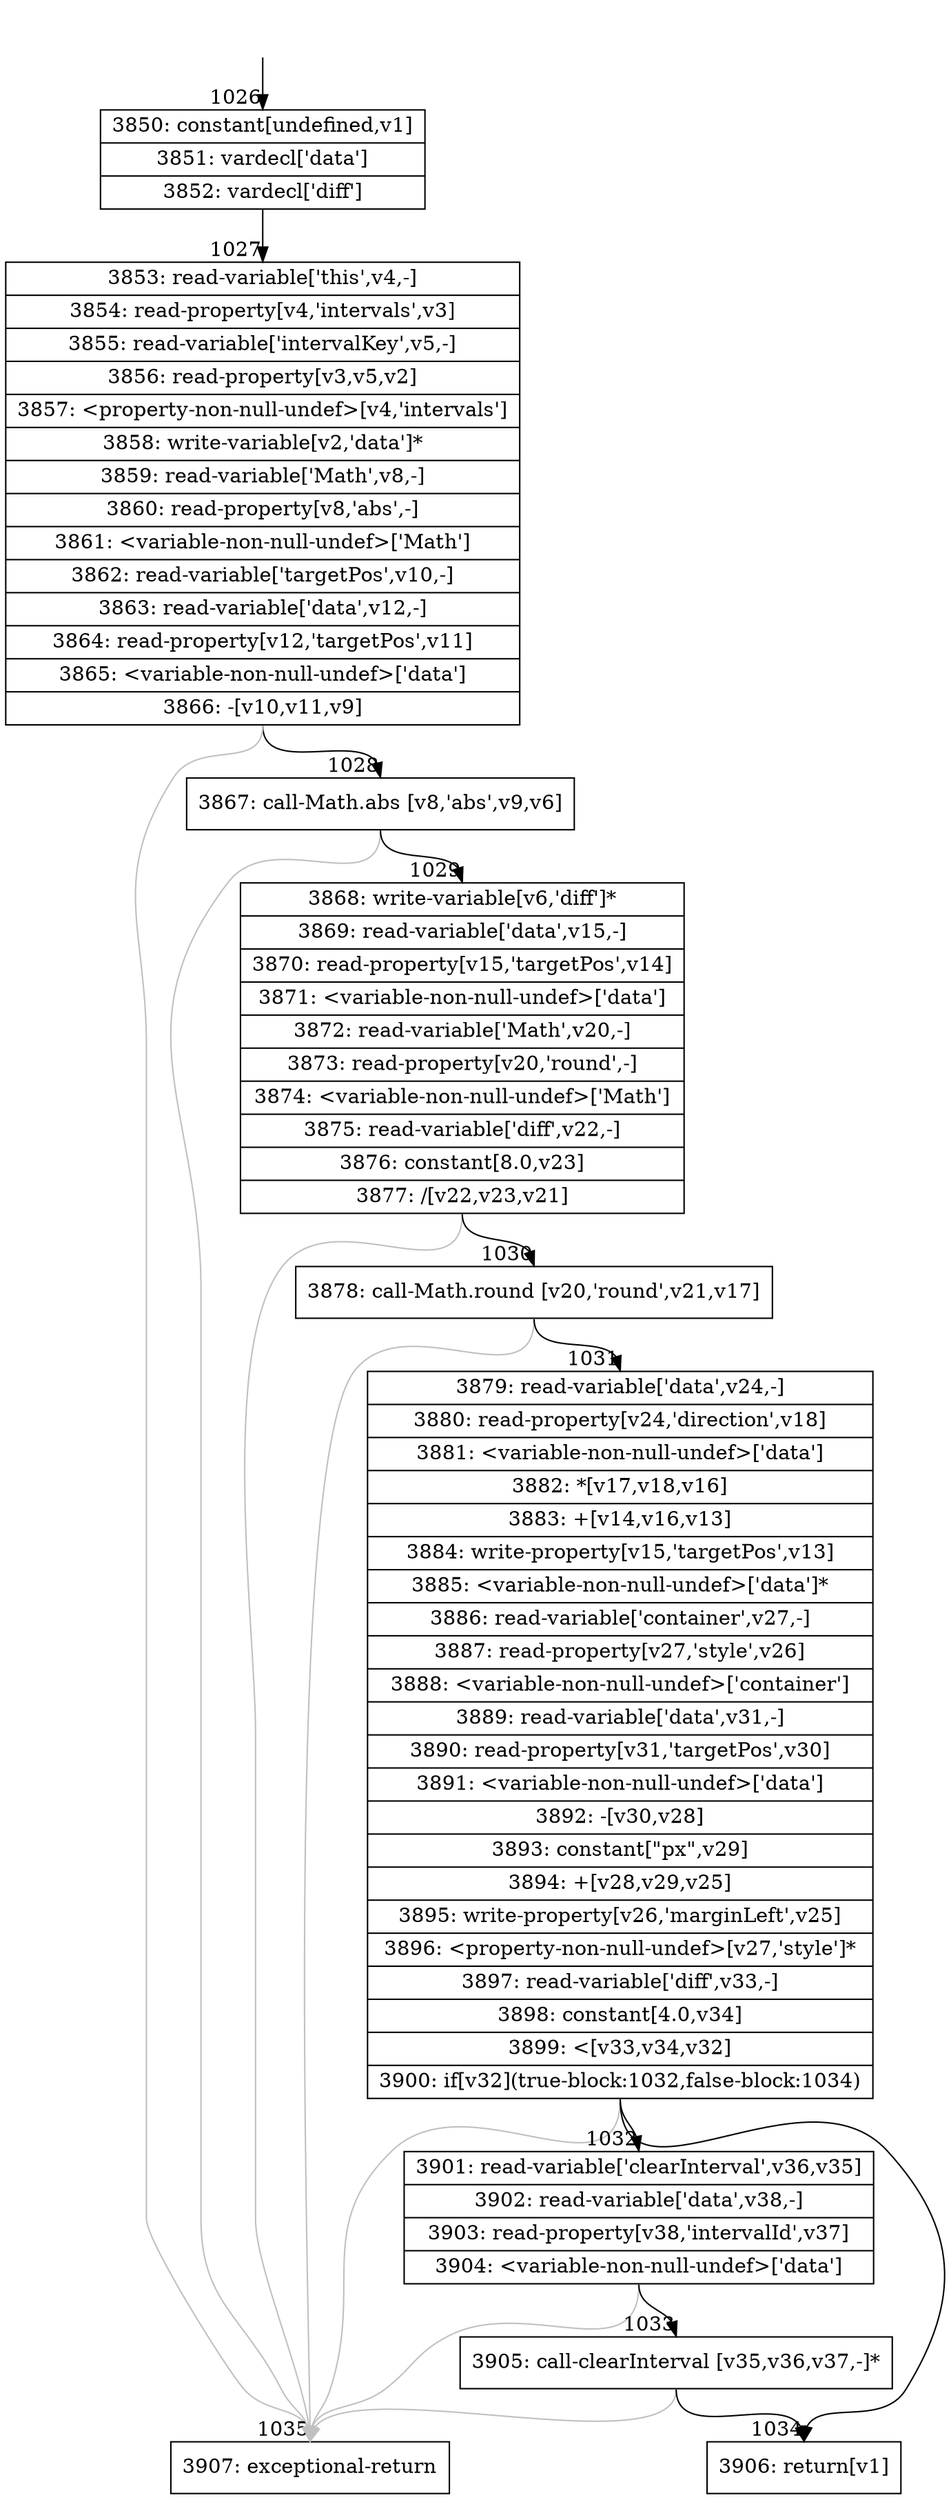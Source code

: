 digraph {
rankdir="TD"
BB_entry57[shape=none,label=""];
BB_entry57 -> BB1026 [tailport=s, headport=n, headlabel="    1026"]
BB1026 [shape=record label="{3850: constant[undefined,v1]|3851: vardecl['data']|3852: vardecl['diff']}" ] 
BB1026 -> BB1027 [tailport=s, headport=n, headlabel="      1027"]
BB1027 [shape=record label="{3853: read-variable['this',v4,-]|3854: read-property[v4,'intervals',v3]|3855: read-variable['intervalKey',v5,-]|3856: read-property[v3,v5,v2]|3857: \<property-non-null-undef\>[v4,'intervals']|3858: write-variable[v2,'data']*|3859: read-variable['Math',v8,-]|3860: read-property[v8,'abs',-]|3861: \<variable-non-null-undef\>['Math']|3862: read-variable['targetPos',v10,-]|3863: read-variable['data',v12,-]|3864: read-property[v12,'targetPos',v11]|3865: \<variable-non-null-undef\>['data']|3866: -[v10,v11,v9]}" ] 
BB1027 -> BB1028 [tailport=s, headport=n, headlabel="      1028"]
BB1027 -> BB1035 [tailport=s, headport=n, color=gray, headlabel="      1035"]
BB1028 [shape=record label="{3867: call-Math.abs [v8,'abs',v9,v6]}" ] 
BB1028 -> BB1029 [tailport=s, headport=n, headlabel="      1029"]
BB1028 -> BB1035 [tailport=s, headport=n, color=gray]
BB1029 [shape=record label="{3868: write-variable[v6,'diff']*|3869: read-variable['data',v15,-]|3870: read-property[v15,'targetPos',v14]|3871: \<variable-non-null-undef\>['data']|3872: read-variable['Math',v20,-]|3873: read-property[v20,'round',-]|3874: \<variable-non-null-undef\>['Math']|3875: read-variable['diff',v22,-]|3876: constant[8.0,v23]|3877: /[v22,v23,v21]}" ] 
BB1029 -> BB1030 [tailport=s, headport=n, headlabel="      1030"]
BB1029 -> BB1035 [tailport=s, headport=n, color=gray]
BB1030 [shape=record label="{3878: call-Math.round [v20,'round',v21,v17]}" ] 
BB1030 -> BB1031 [tailport=s, headport=n, headlabel="      1031"]
BB1030 -> BB1035 [tailport=s, headport=n, color=gray]
BB1031 [shape=record label="{3879: read-variable['data',v24,-]|3880: read-property[v24,'direction',v18]|3881: \<variable-non-null-undef\>['data']|3882: *[v17,v18,v16]|3883: +[v14,v16,v13]|3884: write-property[v15,'targetPos',v13]|3885: \<variable-non-null-undef\>['data']*|3886: read-variable['container',v27,-]|3887: read-property[v27,'style',v26]|3888: \<variable-non-null-undef\>['container']|3889: read-variable['data',v31,-]|3890: read-property[v31,'targetPos',v30]|3891: \<variable-non-null-undef\>['data']|3892: -[v30,v28]|3893: constant[\"px\",v29]|3894: +[v28,v29,v25]|3895: write-property[v26,'marginLeft',v25]|3896: \<property-non-null-undef\>[v27,'style']*|3897: read-variable['diff',v33,-]|3898: constant[4.0,v34]|3899: \<[v33,v34,v32]|3900: if[v32](true-block:1032,false-block:1034)}" ] 
BB1031 -> BB1032 [tailport=s, headport=n, headlabel="      1032"]
BB1031 -> BB1034 [tailport=s, headport=n, headlabel="      1034"]
BB1031 -> BB1035 [tailport=s, headport=n, color=gray]
BB1032 [shape=record label="{3901: read-variable['clearInterval',v36,v35]|3902: read-variable['data',v38,-]|3903: read-property[v38,'intervalId',v37]|3904: \<variable-non-null-undef\>['data']}" ] 
BB1032 -> BB1033 [tailport=s, headport=n, headlabel="      1033"]
BB1032 -> BB1035 [tailport=s, headport=n, color=gray]
BB1033 [shape=record label="{3905: call-clearInterval [v35,v36,v37,-]*}" ] 
BB1033 -> BB1034 [tailport=s, headport=n]
BB1033 -> BB1035 [tailport=s, headport=n, color=gray]
BB1034 [shape=record label="{3906: return[v1]}" ] 
BB1035 [shape=record label="{3907: exceptional-return}" ] 
//#$~ 764
}
